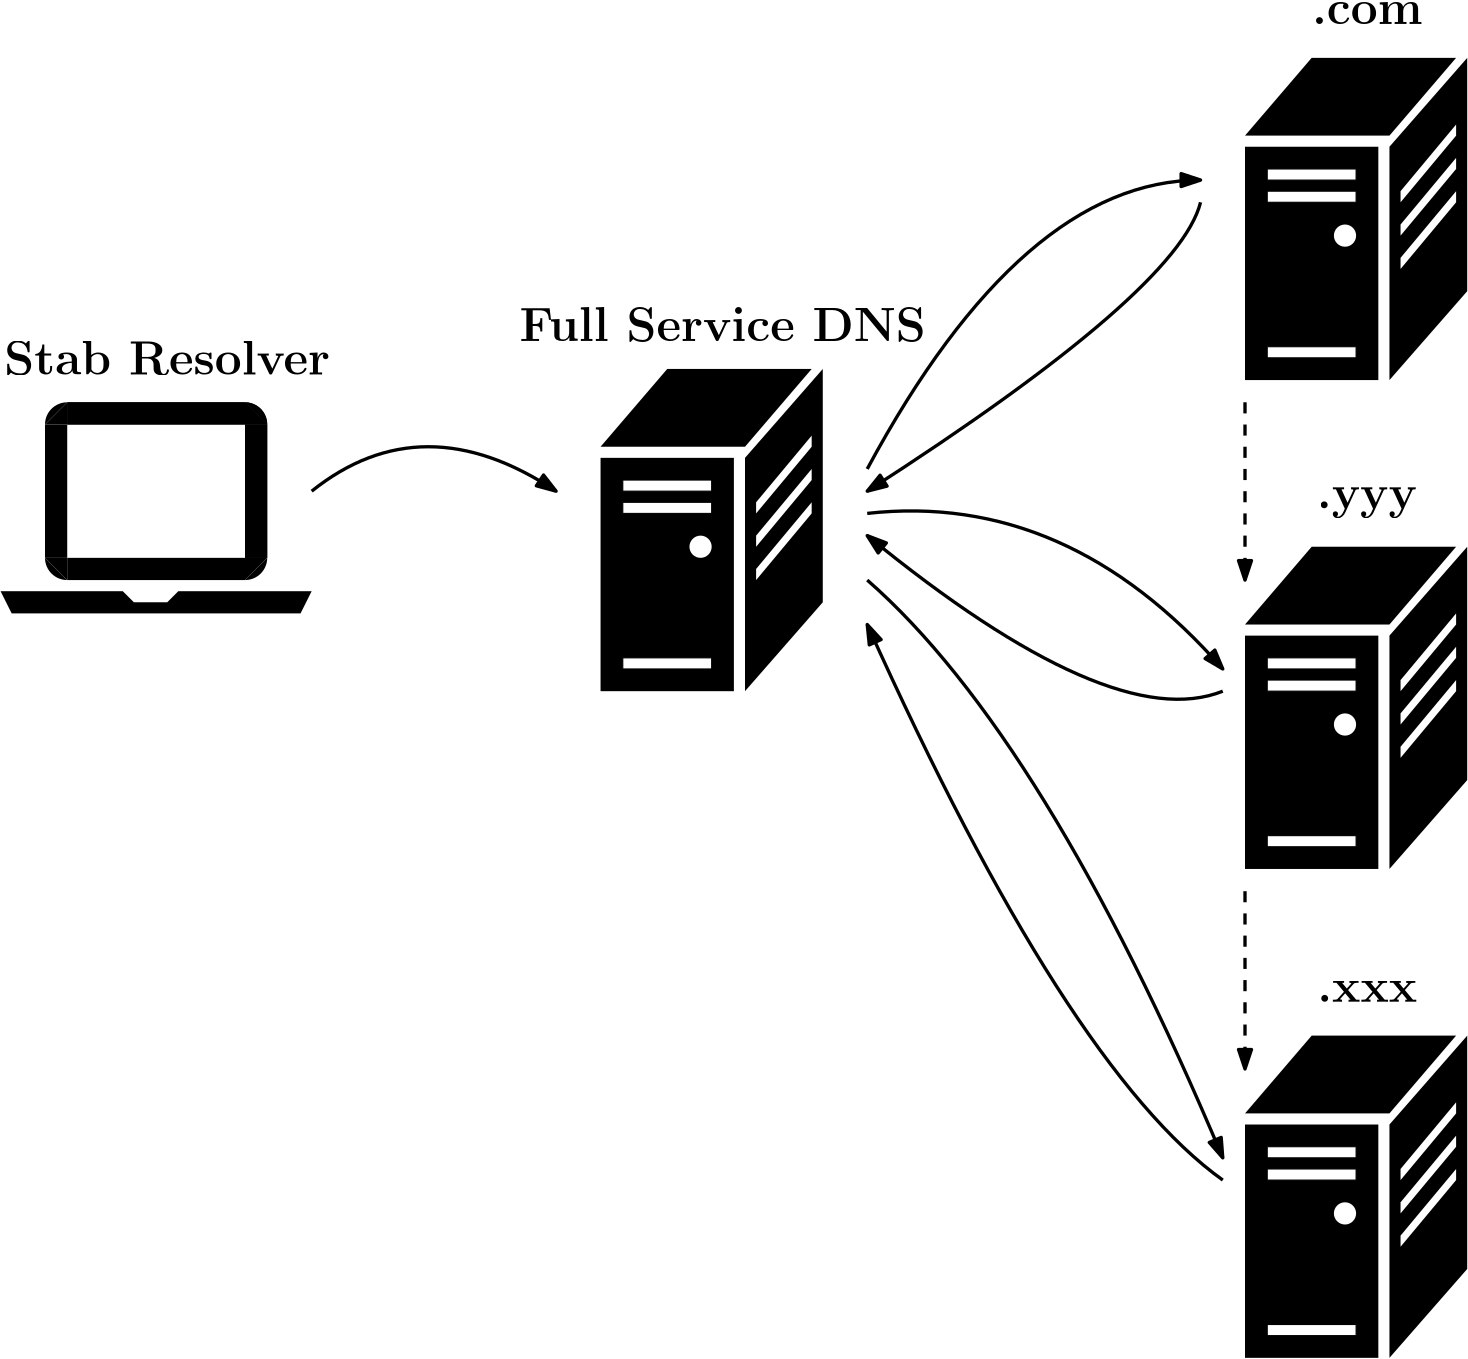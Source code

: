 <?xml version="1.0"?>
<!DOCTYPE ipe SYSTEM "ipe.dtd">
<ipe version="70212" creator="Ipe 7.2.13">
<info created="D:20200421014650" modified="D:20200421031812"/>
<ipestyle name="basic">
<symbol name="arrow/arc(spx)">
<path stroke="sym-stroke" fill="sym-stroke" pen="sym-pen">
0 0 m
-1 0.333 l
-1 -0.333 l
h
</path>
</symbol>
<symbol name="arrow/farc(spx)">
<path stroke="sym-stroke" fill="white" pen="sym-pen">
0 0 m
-1 0.333 l
-1 -0.333 l
h
</path>
</symbol>
<symbol name="arrow/ptarc(spx)">
<path stroke="sym-stroke" fill="sym-stroke" pen="sym-pen">
0 0 m
-1 0.333 l
-0.8 0 l
-1 -0.333 l
h
</path>
</symbol>
<symbol name="arrow/fptarc(spx)">
<path stroke="sym-stroke" fill="white" pen="sym-pen">
0 0 m
-1 0.333 l
-0.8 0 l
-1 -0.333 l
h
</path>
</symbol>
<symbol name="mark/circle(sx)" transformations="translations">
<path fill="sym-stroke">
0.6 0 0 0.6 0 0 e
0.4 0 0 0.4 0 0 e
</path>
</symbol>
<symbol name="mark/disk(sx)" transformations="translations">
<path fill="sym-stroke">
0.6 0 0 0.6 0 0 e
</path>
</symbol>
<symbol name="mark/fdisk(sfx)" transformations="translations">
<group>
<path fill="sym-fill">
0.5 0 0 0.5 0 0 e
</path>
<path fill="sym-stroke" fillrule="eofill">
0.6 0 0 0.6 0 0 e
0.4 0 0 0.4 0 0 e
</path>
</group>
</symbol>
<symbol name="mark/box(sx)" transformations="translations">
<path fill="sym-stroke" fillrule="eofill">
-0.6 -0.6 m
0.6 -0.6 l
0.6 0.6 l
-0.6 0.6 l
h
-0.4 -0.4 m
0.4 -0.4 l
0.4 0.4 l
-0.4 0.4 l
h
</path>
</symbol>
<symbol name="mark/square(sx)" transformations="translations">
<path fill="sym-stroke">
-0.6 -0.6 m
0.6 -0.6 l
0.6 0.6 l
-0.6 0.6 l
h
</path>
</symbol>
<symbol name="mark/fsquare(sfx)" transformations="translations">
<group>
<path fill="sym-fill">
-0.5 -0.5 m
0.5 -0.5 l
0.5 0.5 l
-0.5 0.5 l
h
</path>
<path fill="sym-stroke" fillrule="eofill">
-0.6 -0.6 m
0.6 -0.6 l
0.6 0.6 l
-0.6 0.6 l
h
-0.4 -0.4 m
0.4 -0.4 l
0.4 0.4 l
-0.4 0.4 l
h
</path>
</group>
</symbol>
<symbol name="mark/cross(sx)" transformations="translations">
<group>
<path fill="sym-stroke">
-0.43 -0.57 m
0.57 0.43 l
0.43 0.57 l
-0.57 -0.43 l
h
</path>
<path fill="sym-stroke">
-0.43 0.57 m
0.57 -0.43 l
0.43 -0.57 l
-0.57 0.43 l
h
</path>
</group>
</symbol>
<symbol name="arrow/fnormal(spx)">
<path stroke="sym-stroke" fill="white" pen="sym-pen">
0 0 m
-1 0.333 l
-1 -0.333 l
h
</path>
</symbol>
<symbol name="arrow/pointed(spx)">
<path stroke="sym-stroke" fill="sym-stroke" pen="sym-pen">
0 0 m
-1 0.333 l
-0.8 0 l
-1 -0.333 l
h
</path>
</symbol>
<symbol name="arrow/fpointed(spx)">
<path stroke="sym-stroke" fill="white" pen="sym-pen">
0 0 m
-1 0.333 l
-0.8 0 l
-1 -0.333 l
h
</path>
</symbol>
<symbol name="arrow/linear(spx)">
<path stroke="sym-stroke" pen="sym-pen">
-1 0.333 m
0 0 l
-1 -0.333 l
</path>
</symbol>
<symbol name="arrow/fdouble(spx)">
<path stroke="sym-stroke" fill="white" pen="sym-pen">
0 0 m
-1 0.333 l
-1 -0.333 l
h
-1 0 m
-2 0.333 l
-2 -0.333 l
h
</path>
</symbol>
<symbol name="arrow/double(spx)">
<path stroke="sym-stroke" fill="sym-stroke" pen="sym-pen">
0 0 m
-1 0.333 l
-1 -0.333 l
h
-1 0 m
-2 0.333 l
-2 -0.333 l
h
</path>
</symbol>
<pen name="heavier" value="0.8"/>
<pen name="fat" value="1.2"/>
<pen name="ultrafat" value="2"/>
<symbolsize name="large" value="5"/>
<symbolsize name="small" value="2"/>
<symbolsize name="tiny" value="1.1"/>
<arrowsize name="large" value="10"/>
<arrowsize name="small" value="5"/>
<arrowsize name="tiny" value="3"/>
<color name="red" value="1 0 0"/>
<color name="green" value="0 1 0"/>
<color name="blue" value="0 0 1"/>
<color name="yellow" value="1 1 0"/>
<color name="orange" value="1 0.647 0"/>
<color name="gold" value="1 0.843 0"/>
<color name="purple" value="0.627 0.125 0.941"/>
<color name="gray" value="0.745"/>
<color name="brown" value="0.647 0.165 0.165"/>
<color name="navy" value="0 0 0.502"/>
<color name="pink" value="1 0.753 0.796"/>
<color name="seagreen" value="0.18 0.545 0.341"/>
<color name="turquoise" value="0.251 0.878 0.816"/>
<color name="violet" value="0.933 0.51 0.933"/>
<color name="darkblue" value="0 0 0.545"/>
<color name="darkcyan" value="0 0.545 0.545"/>
<color name="darkgray" value="0.663"/>
<color name="darkgreen" value="0 0.392 0"/>
<color name="darkmagenta" value="0.545 0 0.545"/>
<color name="darkorange" value="1 0.549 0"/>
<color name="darkred" value="0.545 0 0"/>
<color name="lightblue" value="0.678 0.847 0.902"/>
<color name="lightcyan" value="0.878 1 1"/>
<color name="lightgray" value="0.827"/>
<color name="lightgreen" value="0.565 0.933 0.565"/>
<color name="lightyellow" value="1 1 0.878"/>
<dashstyle name="dashed" value="[4] 0"/>
<dashstyle name="dotted" value="[1 3] 0"/>
<dashstyle name="dash dotted" value="[4 2 1 2] 0"/>
<dashstyle name="dash dot dotted" value="[4 2 1 2 1 2] 0"/>
<textsize name="large" value="\large"/>
<textsize name="small" value="\small"/>
<textsize name="tiny" value="\tiny"/>
<textsize name="Large" value="\Large"/>
<textsize name="LARGE" value="\LARGE"/>
<textsize name="huge" value="\huge"/>
<textsize name="Huge" value="\Huge"/>
<textsize name="footnote" value="\footnotesize"/>
<textstyle name="center" begin="\begin{center}" end="\end{center}"/>
<textstyle name="itemize" begin="\begin{itemize}" end="\end{itemize}"/>
<textstyle name="item" begin="\begin{itemize}\item{}" end="\end{itemize}"/>
<gridsize name="4 pts" value="4"/>
<gridsize name="8 pts (~3 mm)" value="8"/>
<gridsize name="16 pts (~6 mm)" value="16"/>
<gridsize name="32 pts (~12 mm)" value="32"/>
<gridsize name="10 pts (~3.5 mm)" value="10"/>
<gridsize name="20 pts (~7 mm)" value="20"/>
<gridsize name="14 pts (~5 mm)" value="14"/>
<gridsize name="28 pts (~10 mm)" value="28"/>
<gridsize name="56 pts (~20 mm)" value="56"/>
<anglesize name="90 deg" value="90"/>
<anglesize name="60 deg" value="60"/>
<anglesize name="45 deg" value="45"/>
<anglesize name="30 deg" value="30"/>
<anglesize name="22.5 deg" value="22.5"/>
<opacity name="10%" value="0.1"/>
<opacity name="30%" value="0.3"/>
<opacity name="50%" value="0.5"/>
<opacity name="75%" value="0.75"/>
<tiling name="falling" angle="-60" step="4" width="1"/>
<tiling name="rising" angle="30" step="4" width="1"/>
</ipestyle>
<page>
<layer name="alpha"/>
<view layers="alpha" active="alpha"/>
<text layer="alpha" matrix="1 0 0 1 4 -48" transformations="translations" pos="72 664" stroke="black" type="label" width="117.338" height="11.955" depth="0" halign="center" valign="center" size="LARGE">\textbf{Stab Resolver}</text>
<path fill="black">
32 544 m
32 592 l
40 592 l
40 544 l
32 544 l
</path>
<path fill="black">
40 600 m
104 600 l
104 592 l
40 592 l
40 600 l
</path>
<path matrix="1 0 0 1 72 0" fill="black">
32 544 m
32 592 l
40 592 l
40 544 l
32 544 l
</path>
<path matrix="1 0 0 1 0 -56" fill="black">
40 600 m
104 600 l
104 592 l
40 592 l
40 600 l
</path>
<path fill="black">
32 592 m
40 592 l
40 600 l
</path>
<path fill="black">
112 592 m
104 592 l
104 600 l
</path>
<path fill="black">
104 600 m
8 0 0 -8 104 592 112 592 a
</path>
<path fill="black">
40 600 m
104 600 l
104 592 l
40 592 l
40 600 l
</path>
<path matrix="1 0 0 1 72 0" fill="black">
32 544 m
32 592 l
40 592 l
40 544 l
32 544 l
</path>
<path fill="black">
112 592 m
104 592 l
104 600 l
</path>
<path fill="black">
104 600 m
8 0 0 -8 104 592 112 592 a
</path>
<path fill="black">
32 592 m
8 0 0 -8 40 592 40 600 a
</path>
<path fill="black">
112 544 m
104 544 l
104 536 l
</path>
<path fill="black">
104 536 m
8 0 0 8 104 544 112 544 a
</path>
<path fill="black">
40 536 m
40 544 l
32 544 l
</path>
<path fill="black">
32 544 m
8 0 0 8 40 544 40 536 a
</path>
<path fill="black">
16 532 m
20 524 l
124 524 l
128 532 l
80 532 l
76 528 l
64 528 l
60 532 l
16 532 l
</path>
<path matrix="1 0 0 1 -40 -44" fill="black">
272 624 m
272 540 l
320 540 l
320 624 l
h
</path>
<path matrix="1 0 0 1 -40 -44" fill="black">
324 624 m
352 656 l
352 572 l
324 540 l
324 624 l
</path>
<path matrix="1 0 0 1 -40 -44" fill="black">
272 628 m
324 628 l
348 656 l
296 656 l
272 628 l
</path>
<path matrix="1 0 0 1 -40 -44" stroke="black" fill="white">
280 616 m
280 612 l
312 612 l
312 616 l
h
</path>
<path matrix="1 0 0 1 -40 -52" stroke="black" fill="white">
280 616 m
280 612 l
312 612 l
312 616 l
h
</path>
<path matrix="1 0 0 1 -40 -108" stroke="black" fill="white">
280 616 m
280 612 l
312 612 l
312 616 l
h
</path>
<path matrix="1 0 0 1 -40 -44" fill="white">
328 608 m
348 632 l
348 628 l
328 604 l
328 608 l
</path>
<path matrix="1 0 0 1 -40 -56" fill="white">
328 608 m
348 632 l
348 628 l
328 604 l
328 608 l
</path>
<path matrix="1 0 0 1 -40 -68" fill="white">
328 608 m
348 632 l
348 628 l
328 604 l
328 608 l
</path>
<path matrix="1 0 0 1 -40 -44" fill="white">
4 0 0 4 308 592 e
</path>
<text matrix="1 0 0 1 204 -36" transformations="translations" pos="72 664" stroke="black" type="label" width="146.291" height="11.955" depth="0" halign="center" valign="center" size="LARGE">\textbf{Full Service DNS}</text>
<path matrix="1 0 0 1 192 68" fill="black">
272 624 m
272 540 l
320 540 l
320 624 l
h
</path>
<path matrix="1 0 0 1 192 68" fill="black">
324 624 m
352 656 l
352 572 l
324 540 l
324 624 l
</path>
<path matrix="1 0 0 1 192 68" fill="black">
272 628 m
324 628 l
348 656 l
296 656 l
272 628 l
</path>
<path matrix="1 0 0 1 192 68" stroke="black" fill="white">
280 616 m
280 612 l
312 612 l
312 616 l
h
</path>
<path matrix="1 0 0 1 192 60" stroke="black" fill="white">
280 616 m
280 612 l
312 612 l
312 616 l
h
</path>
<path matrix="1 0 0 1 192 4" stroke="black" fill="white">
280 616 m
280 612 l
312 612 l
312 616 l
h
</path>
<path matrix="1 0 0 1 192 68" fill="white">
328 608 m
348 632 l
348 628 l
328 604 l
328 608 l
</path>
<path matrix="1 0 0 1 192 56" fill="white">
328 608 m
348 632 l
348 628 l
328 604 l
328 608 l
</path>
<path matrix="1 0 0 1 192 44" fill="white">
328 608 m
348 632 l
348 628 l
328 604 l
328 608 l
</path>
<path matrix="1 0 0 1 192 68" fill="white">
4 0 0 4 308 592 e
</path>
<path matrix="1 0 0 1 192 -108" fill="black">
272 624 m
272 540 l
320 540 l
320 624 l
h
</path>
<path matrix="1 0 0 1 192 -108" fill="black">
324 624 m
352 656 l
352 572 l
324 540 l
324 624 l
</path>
<path matrix="1 0 0 1 192 -108" fill="black">
272 628 m
324 628 l
348 656 l
296 656 l
272 628 l
</path>
<path matrix="1 0 0 1 192 -108" stroke="black" fill="white">
280 616 m
280 612 l
312 612 l
312 616 l
h
</path>
<path matrix="1 0 0 1 192 -116" stroke="black" fill="white">
280 616 m
280 612 l
312 612 l
312 616 l
h
</path>
<path matrix="1 0 0 1 192 -172" stroke="black" fill="white">
280 616 m
280 612 l
312 612 l
312 616 l
h
</path>
<path matrix="1 0 0 1 192 -108" fill="white">
328 608 m
348 632 l
348 628 l
328 604 l
328 608 l
</path>
<path matrix="1 0 0 1 192 -120" fill="white">
328 608 m
348 632 l
348 628 l
328 604 l
328 608 l
</path>
<path matrix="1 0 0 1 192 -132" fill="white">
328 608 m
348 632 l
348 628 l
328 604 l
328 608 l
</path>
<path matrix="1 0 0 1 192 -108" fill="white">
4 0 0 4 308 592 e
</path>
<path matrix="1 0 0 1 192 -284" fill="black">
272 624 m
272 540 l
320 540 l
320 624 l
h
</path>
<path matrix="1 0 0 1 192 -284" fill="black">
324 624 m
352 656 l
352 572 l
324 540 l
324 624 l
</path>
<path matrix="1 0 0 1 192 -284" fill="black">
272 628 m
324 628 l
348 656 l
296 656 l
272 628 l
</path>
<path matrix="1 0 0 1 192 -284" stroke="black" fill="white">
280 616 m
280 612 l
312 612 l
312 616 l
h
</path>
<path matrix="1 0 0 1 192 -292" stroke="black" fill="white">
280 616 m
280 612 l
312 612 l
312 616 l
h
</path>
<path matrix="1 0 0 1 192 -348" stroke="black" fill="white">
280 616 m
280 612 l
312 612 l
312 616 l
h
</path>
<path matrix="1 0 0 1 192 -284" fill="white">
328 608 m
348 632 l
348 628 l
328 604 l
328 608 l
</path>
<path matrix="1 0 0 1 192 -296" fill="white">
328 608 m
348 632 l
348 628 l
328 604 l
328 608 l
</path>
<path matrix="1 0 0 1 192 -308" fill="white">
328 608 m
348 632 l
348 628 l
328 604 l
328 608 l
</path>
<path matrix="1 0 0 1 192 -284" fill="white">
4 0 0 4 308 592 e
</path>
<text matrix="1 0 0 1 436 76" transformations="translations" pos="72 664" stroke="black" type="label" width="39.811" height="7.651" depth="0" halign="center" valign="center" size="LARGE">\textbf{.com}</text>
<text matrix="1 0 0 1 436 -100" transformations="translations" pos="72 664" stroke="black" type="label" width="36.314" height="7.649" depth="3.35" halign="center" valign="center" size="LARGE">\textbf{.yyy}</text>
<text matrix="1 0 0 1 436 -276" transformations="translations" pos="72 664" stroke="black" type="label" width="36.045" height="7.651" depth="0" halign="center" valign="center" size="LARGE">\textbf{.xxx}</text>
<path stroke="black" pen="fat" arrow="normal/normal">
128 568 m
168 600
216 568 c
</path>
<path stroke="black" pen="fat" arrow="normal/normal">
328 576 m
384 680
448 680 c
</path>
<path stroke="black" pen="fat" arrow="normal/normal">
448 672 m
440 640
328 568 c
</path>
<path stroke="black" pen="fat" arrow="normal/normal">
328 560 m
400 568
456 504 c
</path>
<path stroke="black" pen="fat" arrow="normal/normal">
456 496 m
416 480
328 552 c
</path>
<path stroke="black" pen="fat" arrow="normal/normal">
328 536 m
392 480
456 328 c
</path>
<path stroke="black" pen="fat" arrow="normal/normal">
456 320 m
400 360
328 520 c
</path>
<path stroke="black" dash="dashed" pen="fat" arrow="normal/normal">
464 600 m
464 536 l
</path>
<path stroke="black" dash="dashed" pen="fat" arrow="normal/normal">
464 424 m
464 360 l
</path>
</page>
</ipe>

